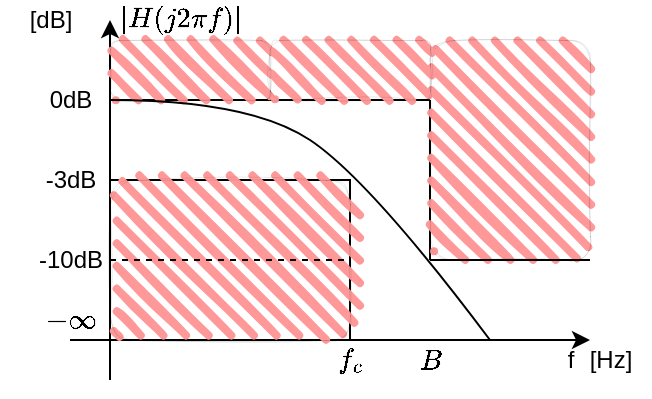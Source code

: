 <mxfile version="19.0.1" type="device"><diagram id="X_D9aHsRuUkh5Unlq2-g" name="Page-1"><mxGraphModel dx="1422" dy="905" grid="1" gridSize="10" guides="1" tooltips="1" connect="1" arrows="1" fold="1" page="1" pageScale="1" pageWidth="827" pageHeight="1169" math="1" shadow="0"><root><mxCell id="0"/><mxCell id="1" parent="0"/><mxCell id="1aqGZwxO9OD-fRZbN983-29" value="-10dB" style="text;html=1;align=center;verticalAlign=middle;resizable=0;points=[];autosize=1;strokeColor=none;fillColor=none;" parent="1" vertex="1"><mxGeometry x="35" y="390" width="50" height="20" as="geometry"/></mxCell><mxCell id="1aqGZwxO9OD-fRZbN983-17" value="" style="rounded=0;whiteSpace=wrap;html=1;strokeWidth=1;fillColor=none;gradientColor=none;gradientDirection=radial;" parent="1" vertex="1"><mxGeometry x="80" y="360" width="120" height="80" as="geometry"/></mxCell><mxCell id="1aqGZwxO9OD-fRZbN983-1" value="" style="endArrow=classic;html=1;rounded=0;" parent="1" edge="1"><mxGeometry width="50" height="50" relative="1" as="geometry"><mxPoint x="60" y="440" as="sourcePoint"/><mxPoint x="320" y="440" as="targetPoint"/></mxGeometry></mxCell><mxCell id="1aqGZwxO9OD-fRZbN983-2" value="" style="endArrow=classic;html=1;rounded=0;" parent="1" edge="1"><mxGeometry width="50" height="50" relative="1" as="geometry"><mxPoint x="80" y="460" as="sourcePoint"/><mxPoint x="80" y="280" as="targetPoint"/></mxGeometry></mxCell><mxCell id="1aqGZwxO9OD-fRZbN983-3" value="[dB]" style="text;html=1;align=center;verticalAlign=middle;resizable=0;points=[];autosize=1;strokeColor=none;fillColor=none;" parent="1" vertex="1"><mxGeometry x="30" y="270" width="40" height="20" as="geometry"/></mxCell><mxCell id="1aqGZwxO9OD-fRZbN983-4" value="$$|H(j2\pi f)|$$" style="text;html=1;align=center;verticalAlign=middle;resizable=0;points=[];autosize=1;strokeColor=none;fillColor=none;" parent="1" vertex="1"><mxGeometry x="70" y="270" width="90" height="20" as="geometry"/></mxCell><mxCell id="1aqGZwxO9OD-fRZbN983-8" value="0dB" style="text;html=1;align=center;verticalAlign=middle;resizable=0;points=[];autosize=1;strokeColor=none;fillColor=none;" parent="1" vertex="1"><mxGeometry x="40" y="310" width="40" height="20" as="geometry"/></mxCell><mxCell id="1aqGZwxO9OD-fRZbN983-10" value="" style="endArrow=none;html=1;rounded=0;" parent="1" edge="1"><mxGeometry width="50" height="50" relative="1" as="geometry"><mxPoint x="80" y="320" as="sourcePoint"/><mxPoint x="240" y="320" as="targetPoint"/></mxGeometry></mxCell><mxCell id="1aqGZwxO9OD-fRZbN983-11" value="" style="endArrow=none;html=1;rounded=0;" parent="1" edge="1"><mxGeometry width="50" height="50" relative="1" as="geometry"><mxPoint x="240" y="400" as="sourcePoint"/><mxPoint x="240" y="320" as="targetPoint"/></mxGeometry></mxCell><mxCell id="1aqGZwxO9OD-fRZbN983-16" value="" style="rounded=1;whiteSpace=wrap;html=1;strokeWidth=0;fillWeight=4;hachureGap=8;hachureAngle=45;fillColor=#FF9999;sketch=1;dashed=1;dashPattern=1 4;gradientColor=none;" parent="1" vertex="1"><mxGeometry x="80" y="360" width="120" height="80" as="geometry"/></mxCell><mxCell id="1aqGZwxO9OD-fRZbN983-12" value="" style="endArrow=none;html=1;rounded=0;startArrow=none;" parent="1" source="1aqGZwxO9OD-fRZbN983-19" edge="1"><mxGeometry width="50" height="50" relative="1" as="geometry"><mxPoint x="240" y="400" as="sourcePoint"/><mxPoint x="320" y="400" as="targetPoint"/></mxGeometry></mxCell><mxCell id="1aqGZwxO9OD-fRZbN983-19" value="" style="rounded=1;whiteSpace=wrap;html=1;strokeWidth=0;fillWeight=4;hachureGap=8;hachureAngle=45;fillColor=#FF9999;sketch=1;dashed=1;dashPattern=1 4;gradientColor=none;" parent="1" vertex="1"><mxGeometry x="240" y="290" width="80" height="110" as="geometry"/></mxCell><mxCell id="1aqGZwxO9OD-fRZbN983-20" value="" style="endArrow=none;html=1;rounded=0;" parent="1" target="1aqGZwxO9OD-fRZbN983-19" edge="1"><mxGeometry width="50" height="50" relative="1" as="geometry"><mxPoint x="240" y="400" as="sourcePoint"/><mxPoint x="320" y="400" as="targetPoint"/></mxGeometry></mxCell><mxCell id="1aqGZwxO9OD-fRZbN983-21" value="" style="rounded=1;whiteSpace=wrap;html=1;strokeWidth=0;fillWeight=4;hachureGap=8;hachureAngle=45;fillColor=#FF9999;sketch=1;dashed=1;dashPattern=1 4;gradientColor=none;" parent="1" vertex="1"><mxGeometry x="80" y="290" width="80" height="30" as="geometry"/></mxCell><mxCell id="1aqGZwxO9OD-fRZbN983-22" value="" style="rounded=1;whiteSpace=wrap;html=1;strokeWidth=0;fillWeight=4;hachureGap=8;hachureAngle=45;fillColor=#FF9999;sketch=1;dashed=1;dashPattern=1 4;gradientColor=none;" parent="1" vertex="1"><mxGeometry x="160" y="290" width="80" height="30" as="geometry"/></mxCell><mxCell id="1aqGZwxO9OD-fRZbN983-23" value="" style="endArrow=none;html=1;rounded=0;entryX=1;entryY=1;entryDx=0;entryDy=0;" parent="1" target="1aqGZwxO9OD-fRZbN983-19" edge="1"><mxGeometry width="50" height="50" relative="1" as="geometry"><mxPoint x="240" y="400" as="sourcePoint"/><mxPoint x="250" y="360" as="targetPoint"/></mxGeometry></mxCell><mxCell id="1aqGZwxO9OD-fRZbN983-24" value="" style="curved=1;endArrow=none;html=1;rounded=0;exitX=0;exitY=1;exitDx=0;exitDy=0;endFill=0;" parent="1" source="1aqGZwxO9OD-fRZbN983-21" edge="1"><mxGeometry width="50" height="50" relative="1" as="geometry"><mxPoint x="90" y="330" as="sourcePoint"/><mxPoint x="270" y="440" as="targetPoint"/><Array as="points"><mxPoint x="150" y="320"/><mxPoint x="210" y="360"/></Array></mxGeometry></mxCell><mxCell id="1aqGZwxO9OD-fRZbN983-26" value="$$f_c$$" style="text;html=1;align=center;verticalAlign=middle;resizable=0;points=[];autosize=1;strokeColor=none;fillColor=none;" parent="1" vertex="1"><mxGeometry x="170" y="440" width="60" height="20" as="geometry"/></mxCell><mxCell id="1aqGZwxO9OD-fRZbN983-27" value="$$B$$" style="text;html=1;align=center;verticalAlign=middle;resizable=0;points=[];autosize=1;strokeColor=none;fillColor=none;" parent="1" vertex="1"><mxGeometry x="215" y="440" width="50" height="20" as="geometry"/></mxCell><mxCell id="1aqGZwxO9OD-fRZbN983-28" value="-3dB" style="text;html=1;align=center;verticalAlign=middle;resizable=0;points=[];autosize=1;strokeColor=none;fillColor=none;" parent="1" vertex="1"><mxGeometry x="40" y="350" width="40" height="20" as="geometry"/></mxCell><mxCell id="1aqGZwxO9OD-fRZbN983-30" value="$$-\infty$$" style="text;html=1;align=center;verticalAlign=middle;resizable=0;points=[];autosize=1;strokeColor=none;fillColor=none;" parent="1" vertex="1"><mxGeometry x="25" y="420" width="70" height="20" as="geometry"/></mxCell><mxCell id="1aqGZwxO9OD-fRZbN983-31" value="f" style="text;html=1;align=center;verticalAlign=middle;resizable=0;points=[];autosize=1;strokeColor=none;fillColor=none;" parent="1" vertex="1"><mxGeometry x="300" y="440" width="20" height="20" as="geometry"/></mxCell><mxCell id="1aqGZwxO9OD-fRZbN983-32" value="[Hz]" style="text;html=1;align=center;verticalAlign=middle;resizable=0;points=[];autosize=1;strokeColor=none;fillColor=none;" parent="1" vertex="1"><mxGeometry x="310" y="440" width="40" height="20" as="geometry"/></mxCell><mxCell id="1aqGZwxO9OD-fRZbN983-33" value="" style="endArrow=none;dashed=1;html=1;rounded=0;exitX=0;exitY=0.5;exitDx=0;exitDy=0;entryX=1;entryY=0.5;entryDx=0;entryDy=0;" parent="1" source="1aqGZwxO9OD-fRZbN983-16" target="1aqGZwxO9OD-fRZbN983-16" edge="1"><mxGeometry width="50" height="50" relative="1" as="geometry"><mxPoint x="200" y="410" as="sourcePoint"/><mxPoint x="250" y="360" as="targetPoint"/></mxGeometry></mxCell></root></mxGraphModel></diagram></mxfile>
